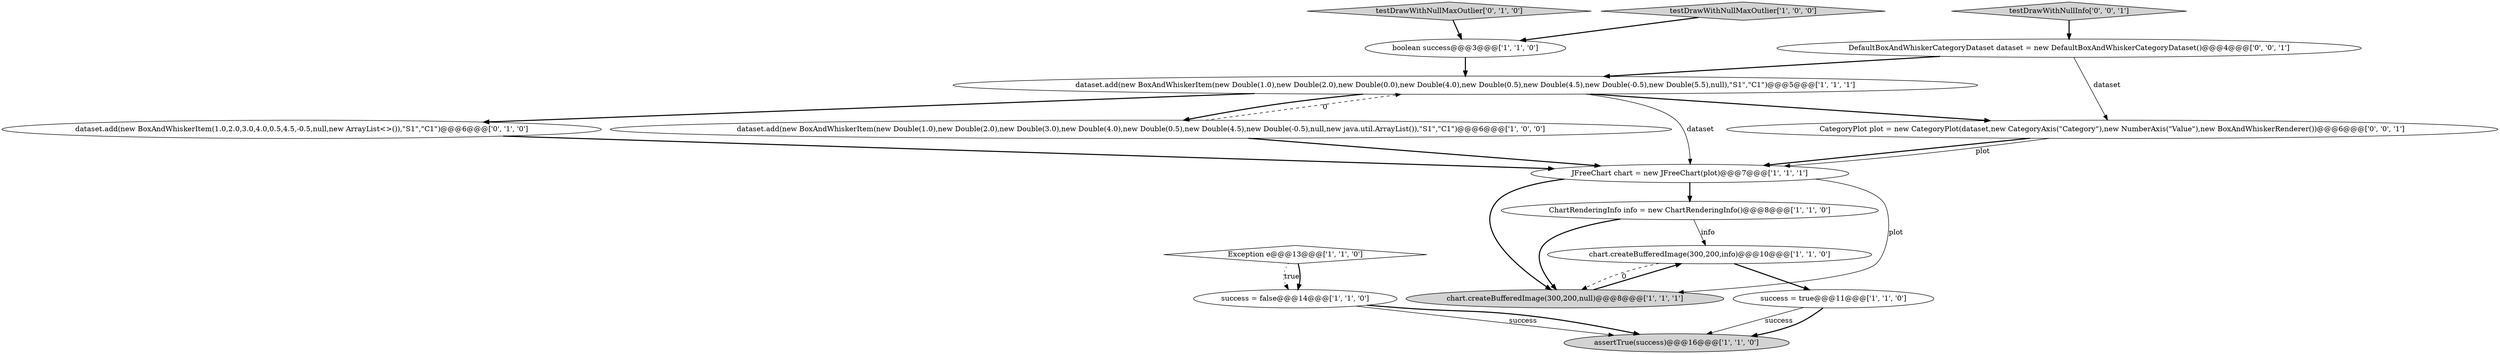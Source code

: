 digraph {
14 [style = filled, label = "DefaultBoxAndWhiskerCategoryDataset dataset = new DefaultBoxAndWhiskerCategoryDataset()@@@4@@@['0', '0', '1']", fillcolor = white, shape = ellipse image = "AAA0AAABBB3BBB"];
4 [style = filled, label = "boolean success@@@3@@@['1', '1', '0']", fillcolor = white, shape = ellipse image = "AAA0AAABBB1BBB"];
0 [style = filled, label = "dataset.add(new BoxAndWhiskerItem(new Double(1.0),new Double(2.0),new Double(3.0),new Double(4.0),new Double(0.5),new Double(4.5),new Double(-0.5),null,new java.util.ArrayList()),\"S1\",\"C1\")@@@6@@@['1', '0', '0']", fillcolor = white, shape = ellipse image = "AAA0AAABBB1BBB"];
13 [style = filled, label = "testDrawWithNullMaxOutlier['0', '1', '0']", fillcolor = lightgray, shape = diamond image = "AAA0AAABBB2BBB"];
5 [style = filled, label = "dataset.add(new BoxAndWhiskerItem(new Double(1.0),new Double(2.0),new Double(0.0),new Double(4.0),new Double(0.5),new Double(4.5),new Double(-0.5),new Double(5.5),null),\"S1\",\"C1\")@@@5@@@['1', '1', '1']", fillcolor = white, shape = ellipse image = "AAA0AAABBB1BBB"];
15 [style = filled, label = "CategoryPlot plot = new CategoryPlot(dataset,new CategoryAxis(\"Category\"),new NumberAxis(\"Value\"),new BoxAndWhiskerRenderer())@@@6@@@['0', '0', '1']", fillcolor = white, shape = ellipse image = "AAA0AAABBB3BBB"];
3 [style = filled, label = "Exception e@@@13@@@['1', '1', '0']", fillcolor = white, shape = diamond image = "AAA0AAABBB1BBB"];
1 [style = filled, label = "JFreeChart chart = new JFreeChart(plot)@@@7@@@['1', '1', '1']", fillcolor = white, shape = ellipse image = "AAA0AAABBB1BBB"];
6 [style = filled, label = "success = true@@@11@@@['1', '1', '0']", fillcolor = white, shape = ellipse image = "AAA0AAABBB1BBB"];
8 [style = filled, label = "success = false@@@14@@@['1', '1', '0']", fillcolor = white, shape = ellipse image = "AAA0AAABBB1BBB"];
9 [style = filled, label = "chart.createBufferedImage(300,200,info)@@@10@@@['1', '1', '0']", fillcolor = white, shape = ellipse image = "AAA0AAABBB1BBB"];
12 [style = filled, label = "dataset.add(new BoxAndWhiskerItem(1.0,2.0,3.0,4.0,0.5,4.5,-0.5,null,new ArrayList<>()),\"S1\",\"C1\")@@@6@@@['0', '1', '0']", fillcolor = white, shape = ellipse image = "AAA0AAABBB2BBB"];
16 [style = filled, label = "testDrawWithNullInfo['0', '0', '1']", fillcolor = lightgray, shape = diamond image = "AAA0AAABBB3BBB"];
11 [style = filled, label = "ChartRenderingInfo info = new ChartRenderingInfo()@@@8@@@['1', '1', '0']", fillcolor = white, shape = ellipse image = "AAA0AAABBB1BBB"];
10 [style = filled, label = "assertTrue(success)@@@16@@@['1', '1', '0']", fillcolor = lightgray, shape = ellipse image = "AAA0AAABBB1BBB"];
2 [style = filled, label = "testDrawWithNullMaxOutlier['1', '0', '0']", fillcolor = lightgray, shape = diamond image = "AAA0AAABBB1BBB"];
7 [style = filled, label = "chart.createBufferedImage(300,200,null)@@@8@@@['1', '1', '1']", fillcolor = lightgray, shape = ellipse image = "AAA0AAABBB1BBB"];
14->5 [style = bold, label=""];
15->1 [style = bold, label=""];
2->4 [style = bold, label=""];
13->4 [style = bold, label=""];
11->9 [style = solid, label="info"];
7->9 [style = bold, label=""];
4->5 [style = bold, label=""];
8->10 [style = solid, label="success"];
15->1 [style = solid, label="plot"];
12->1 [style = bold, label=""];
3->8 [style = dotted, label="true"];
5->1 [style = solid, label="dataset"];
0->1 [style = bold, label=""];
0->5 [style = dashed, label="0"];
6->10 [style = solid, label="success"];
1->11 [style = bold, label=""];
9->6 [style = bold, label=""];
11->7 [style = bold, label=""];
6->10 [style = bold, label=""];
5->0 [style = bold, label=""];
9->7 [style = dashed, label="0"];
16->14 [style = bold, label=""];
3->8 [style = bold, label=""];
5->12 [style = bold, label=""];
1->7 [style = bold, label=""];
14->15 [style = solid, label="dataset"];
8->10 [style = bold, label=""];
1->7 [style = solid, label="plot"];
5->15 [style = bold, label=""];
}
